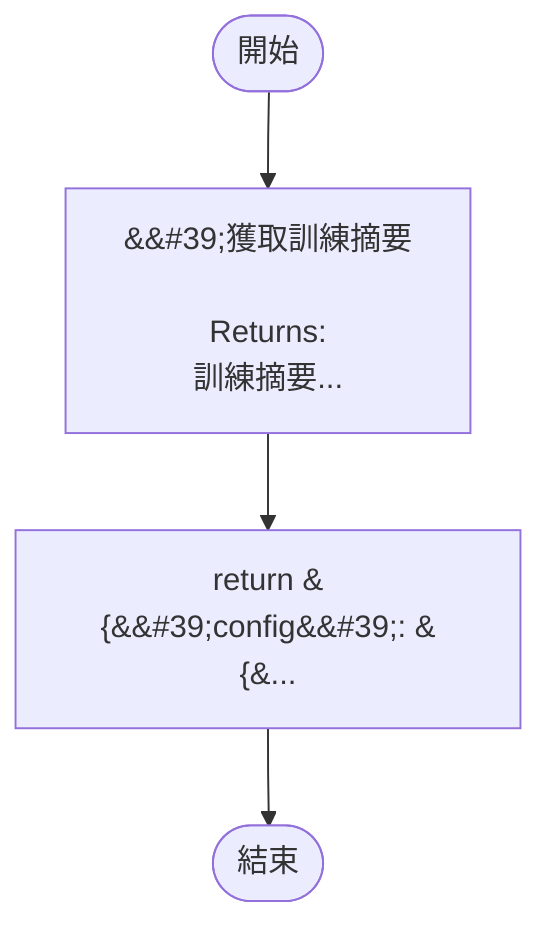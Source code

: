 flowchart TB
    n1([開始])
    n2([結束])
    n3[&amp;&#35;39;獲取訓練摘要\n\n        Returns:\n            訓練摘要...]
    n4[return &#123;&amp;&#35;39;config&amp;&#35;39;: &#123;&amp...]
    n1 --> n3
    n3 --> n4
    n4 --> n2